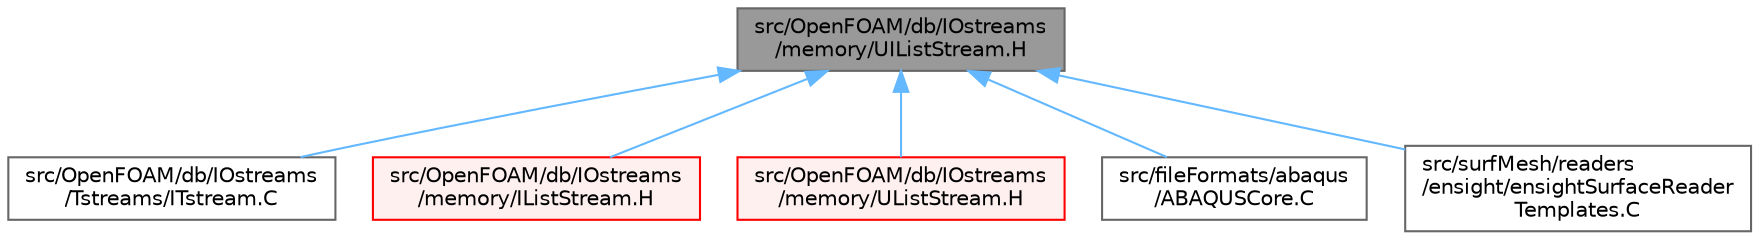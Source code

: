 digraph "src/OpenFOAM/db/IOstreams/memory/UIListStream.H"
{
 // LATEX_PDF_SIZE
  bgcolor="transparent";
  edge [fontname=Helvetica,fontsize=10,labelfontname=Helvetica,labelfontsize=10];
  node [fontname=Helvetica,fontsize=10,shape=box,height=0.2,width=0.4];
  Node1 [id="Node000001",label="src/OpenFOAM/db/IOstreams\l/memory/UIListStream.H",height=0.2,width=0.4,color="gray40", fillcolor="grey60", style="filled", fontcolor="black",tooltip=" "];
  Node1 -> Node2 [id="edge1_Node000001_Node000002",dir="back",color="steelblue1",style="solid",tooltip=" "];
  Node2 [id="Node000002",label="src/OpenFOAM/db/IOstreams\l/Tstreams/ITstream.C",height=0.2,width=0.4,color="grey40", fillcolor="white", style="filled",URL="$ITstream_8C.html",tooltip=" "];
  Node1 -> Node3 [id="edge2_Node000001_Node000003",dir="back",color="steelblue1",style="solid",tooltip=" "];
  Node3 [id="Node000003",label="src/OpenFOAM/db/IOstreams\l/memory/IListStream.H",height=0.2,width=0.4,color="red", fillcolor="#FFF0F0", style="filled",URL="$IListStream_8H.html",tooltip=" "];
  Node1 -> Node9 [id="edge3_Node000001_Node000009",dir="back",color="steelblue1",style="solid",tooltip=" "];
  Node9 [id="Node000009",label="src/OpenFOAM/db/IOstreams\l/memory/UListStream.H",height=0.2,width=0.4,color="red", fillcolor="#FFF0F0", style="filled",URL="$UListStream_8H.html",tooltip="Input/output streams with externally managed storage."];
  Node1 -> Node10 [id="edge4_Node000001_Node000010",dir="back",color="steelblue1",style="solid",tooltip=" "];
  Node10 [id="Node000010",label="src/fileFormats/abaqus\l/ABAQUSCore.C",height=0.2,width=0.4,color="grey40", fillcolor="white", style="filled",URL="$ABAQUSCore_8C.html",tooltip=" "];
  Node1 -> Node11 [id="edge5_Node000001_Node000011",dir="back",color="steelblue1",style="solid",tooltip=" "];
  Node11 [id="Node000011",label="src/surfMesh/readers\l/ensight/ensightSurfaceReader\lTemplates.C",height=0.2,width=0.4,color="grey40", fillcolor="white", style="filled",URL="$ensightSurfaceReaderTemplates_8C.html",tooltip=" "];
}
